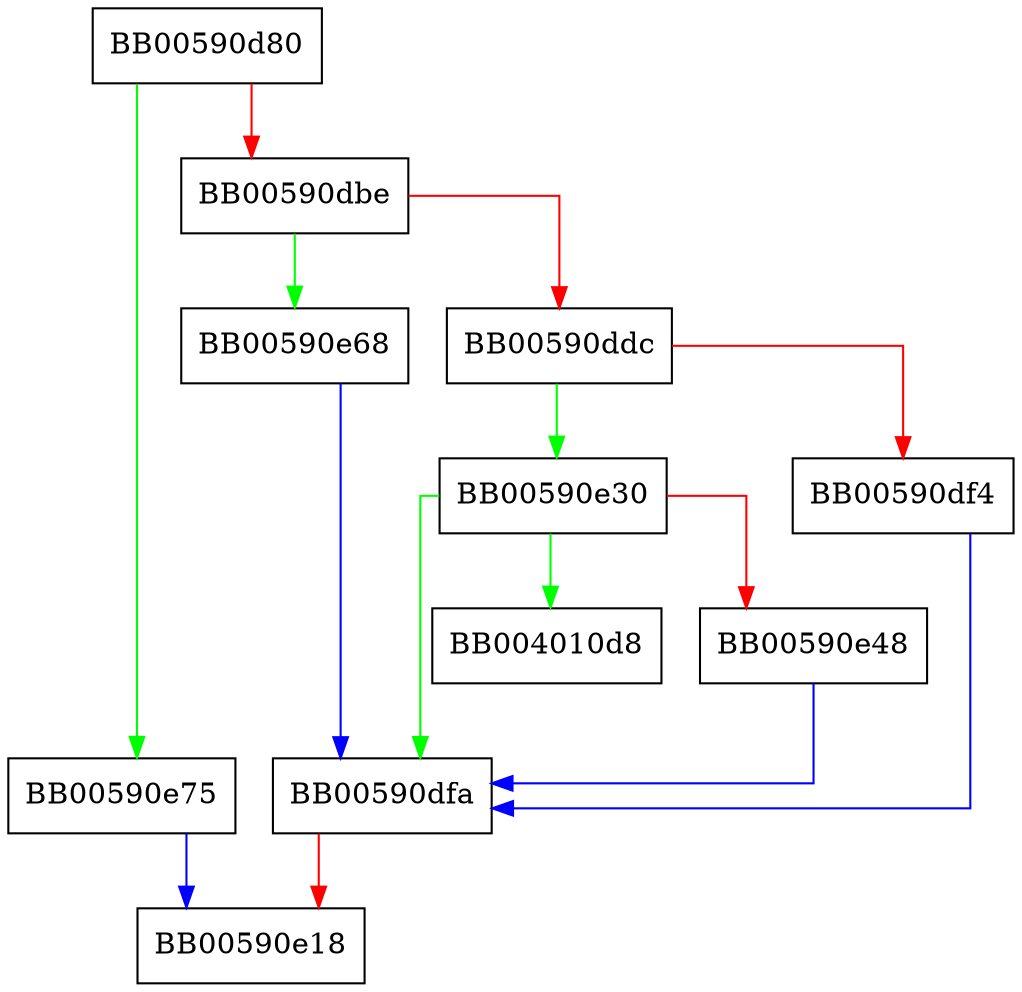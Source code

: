 digraph ossl_ecdsa_verify {
  node [shape="box"];
  graph [splines=ortho];
  BB00590d80 -> BB00590e75 [color="green"];
  BB00590d80 -> BB00590dbe [color="red"];
  BB00590dbe -> BB00590e68 [color="green"];
  BB00590dbe -> BB00590ddc [color="red"];
  BB00590ddc -> BB00590e30 [color="green"];
  BB00590ddc -> BB00590df4 [color="red"];
  BB00590df4 -> BB00590dfa [color="blue"];
  BB00590dfa -> BB00590e18 [color="red"];
  BB00590e30 -> BB004010d8 [color="green"];
  BB00590e30 -> BB00590dfa [color="green"];
  BB00590e30 -> BB00590e48 [color="red"];
  BB00590e48 -> BB00590dfa [color="blue"];
  BB00590e68 -> BB00590dfa [color="blue"];
  BB00590e75 -> BB00590e18 [color="blue"];
}